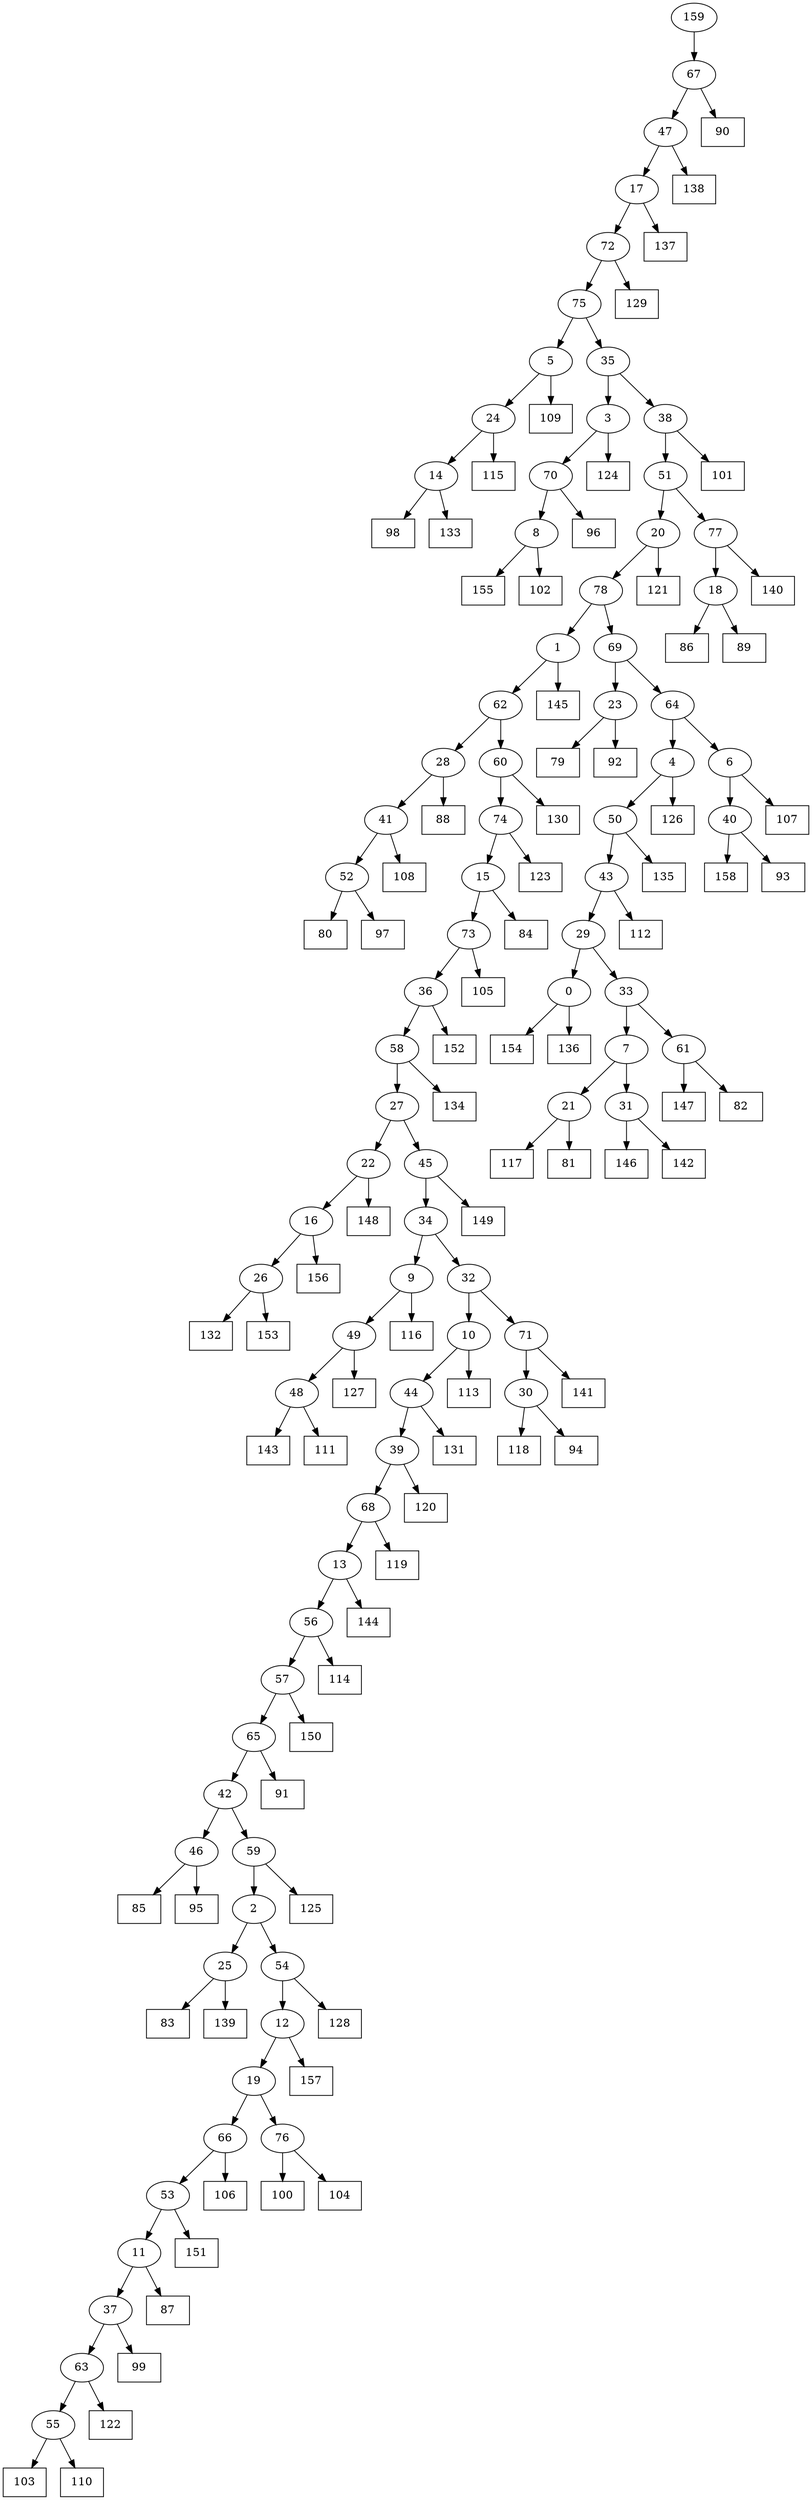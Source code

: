 digraph G {
0[label="0"];
1[label="1"];
2[label="2"];
3[label="3"];
4[label="4"];
5[label="5"];
6[label="6"];
7[label="7"];
8[label="8"];
9[label="9"];
10[label="10"];
11[label="11"];
12[label="12"];
13[label="13"];
14[label="14"];
15[label="15"];
16[label="16"];
17[label="17"];
18[label="18"];
19[label="19"];
20[label="20"];
21[label="21"];
22[label="22"];
23[label="23"];
24[label="24"];
25[label="25"];
26[label="26"];
27[label="27"];
28[label="28"];
29[label="29"];
30[label="30"];
31[label="31"];
32[label="32"];
33[label="33"];
34[label="34"];
35[label="35"];
36[label="36"];
37[label="37"];
38[label="38"];
39[label="39"];
40[label="40"];
41[label="41"];
42[label="42"];
43[label="43"];
44[label="44"];
45[label="45"];
46[label="46"];
47[label="47"];
48[label="48"];
49[label="49"];
50[label="50"];
51[label="51"];
52[label="52"];
53[label="53"];
54[label="54"];
55[label="55"];
56[label="56"];
57[label="57"];
58[label="58"];
59[label="59"];
60[label="60"];
61[label="61"];
62[label="62"];
63[label="63"];
64[label="64"];
65[label="65"];
66[label="66"];
67[label="67"];
68[label="68"];
69[label="69"];
70[label="70"];
71[label="71"];
72[label="72"];
73[label="73"];
74[label="74"];
75[label="75"];
76[label="76"];
77[label="77"];
78[label="78"];
79[shape=box,label="154"];
80[shape=box,label="116"];
81[shape=box,label="79"];
82[shape=box,label="80"];
83[shape=box,label="132"];
84[shape=box,label="155"];
85[shape=box,label="130"];
86[shape=box,label="143"];
87[shape=box,label="101"];
88[shape=box,label="114"];
89[shape=box,label="121"];
90[shape=box,label="107"];
91[shape=box,label="84"];
92[shape=box,label="96"];
93[shape=box,label="97"];
94[shape=box,label="152"];
95[shape=box,label="136"];
96[shape=box,label="158"];
97[shape=box,label="129"];
98[shape=box,label="115"];
99[shape=box,label="146"];
100[shape=box,label="112"];
101[shape=box,label="138"];
102[shape=box,label="157"];
103[shape=box,label="102"];
104[shape=box,label="123"];
105[shape=box,label="106"];
106[shape=box,label="108"];
107[shape=box,label="100"];
108[shape=box,label="150"];
109[shape=box,label="131"];
110[shape=box,label="149"];
111[shape=box,label="93"];
112[shape=box,label="119"];
113[shape=box,label="117"];
114[shape=box,label="127"];
115[shape=box,label="105"];
116[shape=box,label="135"];
117[shape=box,label="137"];
118[shape=box,label="111"];
119[shape=box,label="145"];
120[shape=box,label="90"];
121[shape=box,label="118"];
122[shape=box,label="148"];
123[shape=box,label="113"];
124[shape=box,label="147"];
125[shape=box,label="125"];
126[shape=box,label="87"];
127[shape=box,label="124"];
128[shape=box,label="120"];
129[shape=box,label="153"];
130[shape=box,label="103"];
131[shape=box,label="126"];
132[shape=box,label="81"];
133[shape=box,label="156"];
134[shape=box,label="85"];
135[shape=box,label="83"];
136[shape=box,label="99"];
137[shape=box,label="95"];
138[shape=box,label="141"];
139[shape=box,label="82"];
140[shape=box,label="86"];
141[shape=box,label="142"];
142[shape=box,label="98"];
143[shape=box,label="144"];
144[shape=box,label="151"];
145[shape=box,label="140"];
146[shape=box,label="110"];
147[shape=box,label="94"];
148[shape=box,label="88"];
149[shape=box,label="122"];
150[shape=box,label="91"];
151[shape=box,label="92"];
152[shape=box,label="128"];
153[shape=box,label="139"];
154[shape=box,label="134"];
155[shape=box,label="109"];
156[shape=box,label="89"];
157[shape=box,label="133"];
158[shape=box,label="104"];
159[label="159"];
5->155 ;
76->158 ;
39->128 ;
25->135 ;
26->83 ;
16->133 ;
55->146 ;
37->63 ;
12->102 ;
30->147 ;
41->52 ;
0->95 ;
52->93 ;
41->106 ;
40->96 ;
44->39 ;
39->68 ;
56->88 ;
21->113 ;
14->142 ;
33->61 ;
24->98 ;
28->148 ;
64->4 ;
63->149 ;
66->105 ;
31->99 ;
64->6 ;
65->42 ;
60->74 ;
75->35 ;
14->157 ;
9->49 ;
34->9 ;
9->80 ;
61->124 ;
40->111 ;
43->100 ;
17->72 ;
18->156 ;
25->153 ;
11->126 ;
74->15 ;
15->91 ;
71->138 ;
22->122 ;
4->131 ;
3->127 ;
61->139 ;
47->17 ;
17->117 ;
23->81 ;
69->64 ;
56->57 ;
8->84 ;
10->44 ;
44->109 ;
74->104 ;
6->90 ;
53->144 ;
62->28 ;
28->41 ;
2->25 ;
26->129 ;
46->137 ;
24->14 ;
1->119 ;
58->154 ;
45->110 ;
48->118 ;
54->152 ;
75->5 ;
4->50 ;
50->43 ;
23->151 ;
30->121 ;
38->87 ;
68->13 ;
13->56 ;
65->150 ;
159->67 ;
49->114 ;
78->1 ;
1->62 ;
34->32 ;
31->141 ;
57->108 ;
18->140 ;
29->33 ;
33->7 ;
13->143 ;
32->71 ;
71->30 ;
55->130 ;
77->145 ;
7->21 ;
20->78 ;
59->2 ;
16->26 ;
5->24 ;
62->60 ;
48->86 ;
72->97 ;
11->37 ;
37->136 ;
72->75 ;
7->31 ;
19->66 ;
22->16 ;
52->82 ;
73->36 ;
6->40 ;
27->45 ;
45->34 ;
38->51 ;
42->46 ;
8->103 ;
60->85 ;
20->89 ;
12->19 ;
15->73 ;
73->115 ;
43->29 ;
2->54 ;
54->12 ;
29->0 ;
0->79 ;
68->112 ;
36->58 ;
57->65 ;
19->76 ;
76->107 ;
63->55 ;
70->8 ;
66->53 ;
53->11 ;
51->20 ;
42->59 ;
59->125 ;
35->38 ;
78->69 ;
69->23 ;
67->120 ;
67->47 ;
47->101 ;
49->48 ;
32->10 ;
10->123 ;
21->132 ;
35->3 ;
36->94 ;
58->27 ;
27->22 ;
50->116 ;
51->77 ;
77->18 ;
46->134 ;
3->70 ;
70->92 ;
}
